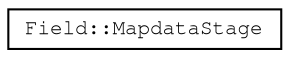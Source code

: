 digraph "Graphical Class Hierarchy"
{
 // LATEX_PDF_SIZE
  edge [fontname="FreeMono",fontsize="10",labelfontname="FreeMono",labelfontsize="10"];
  node [fontname="FreeMono",fontsize="10",shape=record];
  rankdir="LR";
  Node0 [label="Field::MapdataStage",height=0.2,width=0.4,color="black", fillcolor="white", style="filled",URL="$struct_field_1_1_mapdata_stage.html",tooltip=" "];
}
